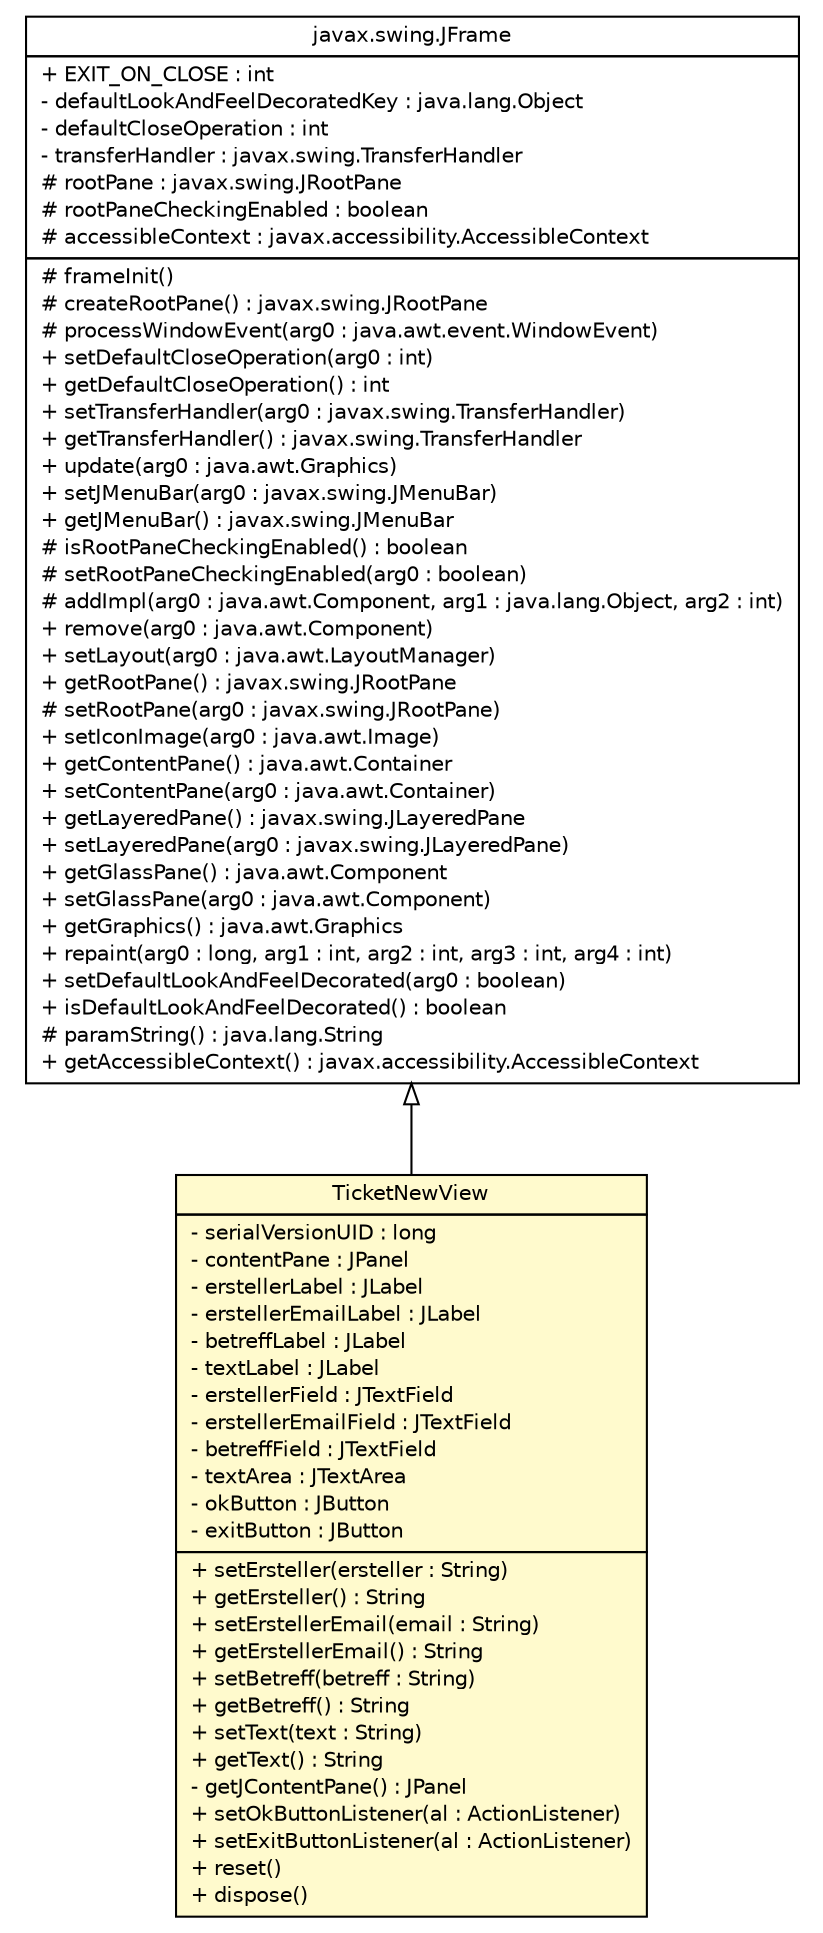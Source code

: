 #!/usr/local/bin/dot
#
# Class diagram 
# Generated by UMLGraph version 5.4 (http://www.umlgraph.org/)
#

digraph G {
	edge [fontname="Helvetica",fontsize=10,labelfontname="Helvetica",labelfontsize=10];
	node [fontname="Helvetica",fontsize=10,shape=plaintext];
	nodesep=0.25;
	ranksep=0.5;
	// de.articmodding.TroubleTicket.TicketNewView
	c70 [label=<<table title="de.articmodding.TroubleTicket.TicketNewView" border="0" cellborder="1" cellspacing="0" cellpadding="2" port="p" bgcolor="lemonChiffon" href="./TicketNewView.html">
		<tr><td><table border="0" cellspacing="0" cellpadding="1">
<tr><td align="center" balign="center"> TicketNewView </td></tr>
		</table></td></tr>
		<tr><td><table border="0" cellspacing="0" cellpadding="1">
<tr><td align="left" balign="left"> - serialVersionUID : long </td></tr>
<tr><td align="left" balign="left"> - contentPane : JPanel </td></tr>
<tr><td align="left" balign="left"> - erstellerLabel : JLabel </td></tr>
<tr><td align="left" balign="left"> - erstellerEmailLabel : JLabel </td></tr>
<tr><td align="left" balign="left"> - betreffLabel : JLabel </td></tr>
<tr><td align="left" balign="left"> - textLabel : JLabel </td></tr>
<tr><td align="left" balign="left"> - erstellerField : JTextField </td></tr>
<tr><td align="left" balign="left"> - erstellerEmailField : JTextField </td></tr>
<tr><td align="left" balign="left"> - betreffField : JTextField </td></tr>
<tr><td align="left" balign="left"> - textArea : JTextArea </td></tr>
<tr><td align="left" balign="left"> - okButton : JButton </td></tr>
<tr><td align="left" balign="left"> - exitButton : JButton </td></tr>
		</table></td></tr>
		<tr><td><table border="0" cellspacing="0" cellpadding="1">
<tr><td align="left" balign="left"> + setErsteller(ersteller : String) </td></tr>
<tr><td align="left" balign="left"> + getErsteller() : String </td></tr>
<tr><td align="left" balign="left"> + setErstellerEmail(email : String) </td></tr>
<tr><td align="left" balign="left"> + getErstellerEmail() : String </td></tr>
<tr><td align="left" balign="left"> + setBetreff(betreff : String) </td></tr>
<tr><td align="left" balign="left"> + getBetreff() : String </td></tr>
<tr><td align="left" balign="left"> + setText(text : String) </td></tr>
<tr><td align="left" balign="left"> + getText() : String </td></tr>
<tr><td align="left" balign="left"> - getJContentPane() : JPanel </td></tr>
<tr><td align="left" balign="left"> + setOkButtonListener(al : ActionListener) </td></tr>
<tr><td align="left" balign="left"> + setExitButtonListener(al : ActionListener) </td></tr>
<tr><td align="left" balign="left"> + reset() </td></tr>
<tr><td align="left" balign="left"> + dispose() </td></tr>
		</table></td></tr>
		</table>>, URL="./TicketNewView.html", fontname="Helvetica", fontcolor="black", fontsize=10.0];
	//de.articmodding.TroubleTicket.TicketNewView extends javax.swing.JFrame
	c80:p -> c70:p [dir=back,arrowtail=empty];
	// javax.swing.JFrame
	c80 [label=<<table title="javax.swing.JFrame" border="0" cellborder="1" cellspacing="0" cellpadding="2" port="p" href="http://java.sun.com/j2se/1.4.2/docs/api/javax/swing/JFrame.html">
		<tr><td><table border="0" cellspacing="0" cellpadding="1">
<tr><td align="center" balign="center"> javax.swing.JFrame </td></tr>
		</table></td></tr>
		<tr><td><table border="0" cellspacing="0" cellpadding="1">
<tr><td align="left" balign="left"> + EXIT_ON_CLOSE : int </td></tr>
<tr><td align="left" balign="left"> - defaultLookAndFeelDecoratedKey : java.lang.Object </td></tr>
<tr><td align="left" balign="left"> - defaultCloseOperation : int </td></tr>
<tr><td align="left" balign="left"> - transferHandler : javax.swing.TransferHandler </td></tr>
<tr><td align="left" balign="left"> # rootPane : javax.swing.JRootPane </td></tr>
<tr><td align="left" balign="left"> # rootPaneCheckingEnabled : boolean </td></tr>
<tr><td align="left" balign="left"> # accessibleContext : javax.accessibility.AccessibleContext </td></tr>
		</table></td></tr>
		<tr><td><table border="0" cellspacing="0" cellpadding="1">
<tr><td align="left" balign="left"> # frameInit() </td></tr>
<tr><td align="left" balign="left"> # createRootPane() : javax.swing.JRootPane </td></tr>
<tr><td align="left" balign="left"> # processWindowEvent(arg0 : java.awt.event.WindowEvent) </td></tr>
<tr><td align="left" balign="left"> + setDefaultCloseOperation(arg0 : int) </td></tr>
<tr><td align="left" balign="left"> + getDefaultCloseOperation() : int </td></tr>
<tr><td align="left" balign="left"> + setTransferHandler(arg0 : javax.swing.TransferHandler) </td></tr>
<tr><td align="left" balign="left"> + getTransferHandler() : javax.swing.TransferHandler </td></tr>
<tr><td align="left" balign="left"> + update(arg0 : java.awt.Graphics) </td></tr>
<tr><td align="left" balign="left"> + setJMenuBar(arg0 : javax.swing.JMenuBar) </td></tr>
<tr><td align="left" balign="left"> + getJMenuBar() : javax.swing.JMenuBar </td></tr>
<tr><td align="left" balign="left"> # isRootPaneCheckingEnabled() : boolean </td></tr>
<tr><td align="left" balign="left"> # setRootPaneCheckingEnabled(arg0 : boolean) </td></tr>
<tr><td align="left" balign="left"> # addImpl(arg0 : java.awt.Component, arg1 : java.lang.Object, arg2 : int) </td></tr>
<tr><td align="left" balign="left"> + remove(arg0 : java.awt.Component) </td></tr>
<tr><td align="left" balign="left"> + setLayout(arg0 : java.awt.LayoutManager) </td></tr>
<tr><td align="left" balign="left"> + getRootPane() : javax.swing.JRootPane </td></tr>
<tr><td align="left" balign="left"> # setRootPane(arg0 : javax.swing.JRootPane) </td></tr>
<tr><td align="left" balign="left"> + setIconImage(arg0 : java.awt.Image) </td></tr>
<tr><td align="left" balign="left"> + getContentPane() : java.awt.Container </td></tr>
<tr><td align="left" balign="left"> + setContentPane(arg0 : java.awt.Container) </td></tr>
<tr><td align="left" balign="left"> + getLayeredPane() : javax.swing.JLayeredPane </td></tr>
<tr><td align="left" balign="left"> + setLayeredPane(arg0 : javax.swing.JLayeredPane) </td></tr>
<tr><td align="left" balign="left"> + getGlassPane() : java.awt.Component </td></tr>
<tr><td align="left" balign="left"> + setGlassPane(arg0 : java.awt.Component) </td></tr>
<tr><td align="left" balign="left"> + getGraphics() : java.awt.Graphics </td></tr>
<tr><td align="left" balign="left"> + repaint(arg0 : long, arg1 : int, arg2 : int, arg3 : int, arg4 : int) </td></tr>
<tr><td align="left" balign="left"> + setDefaultLookAndFeelDecorated(arg0 : boolean) </td></tr>
<tr><td align="left" balign="left"> + isDefaultLookAndFeelDecorated() : boolean </td></tr>
<tr><td align="left" balign="left"> # paramString() : java.lang.String </td></tr>
<tr><td align="left" balign="left"> + getAccessibleContext() : javax.accessibility.AccessibleContext </td></tr>
		</table></td></tr>
		</table>>, URL="http://java.sun.com/j2se/1.4.2/docs/api/javax/swing/JFrame.html", fontname="Helvetica", fontcolor="black", fontsize=10.0];
}

